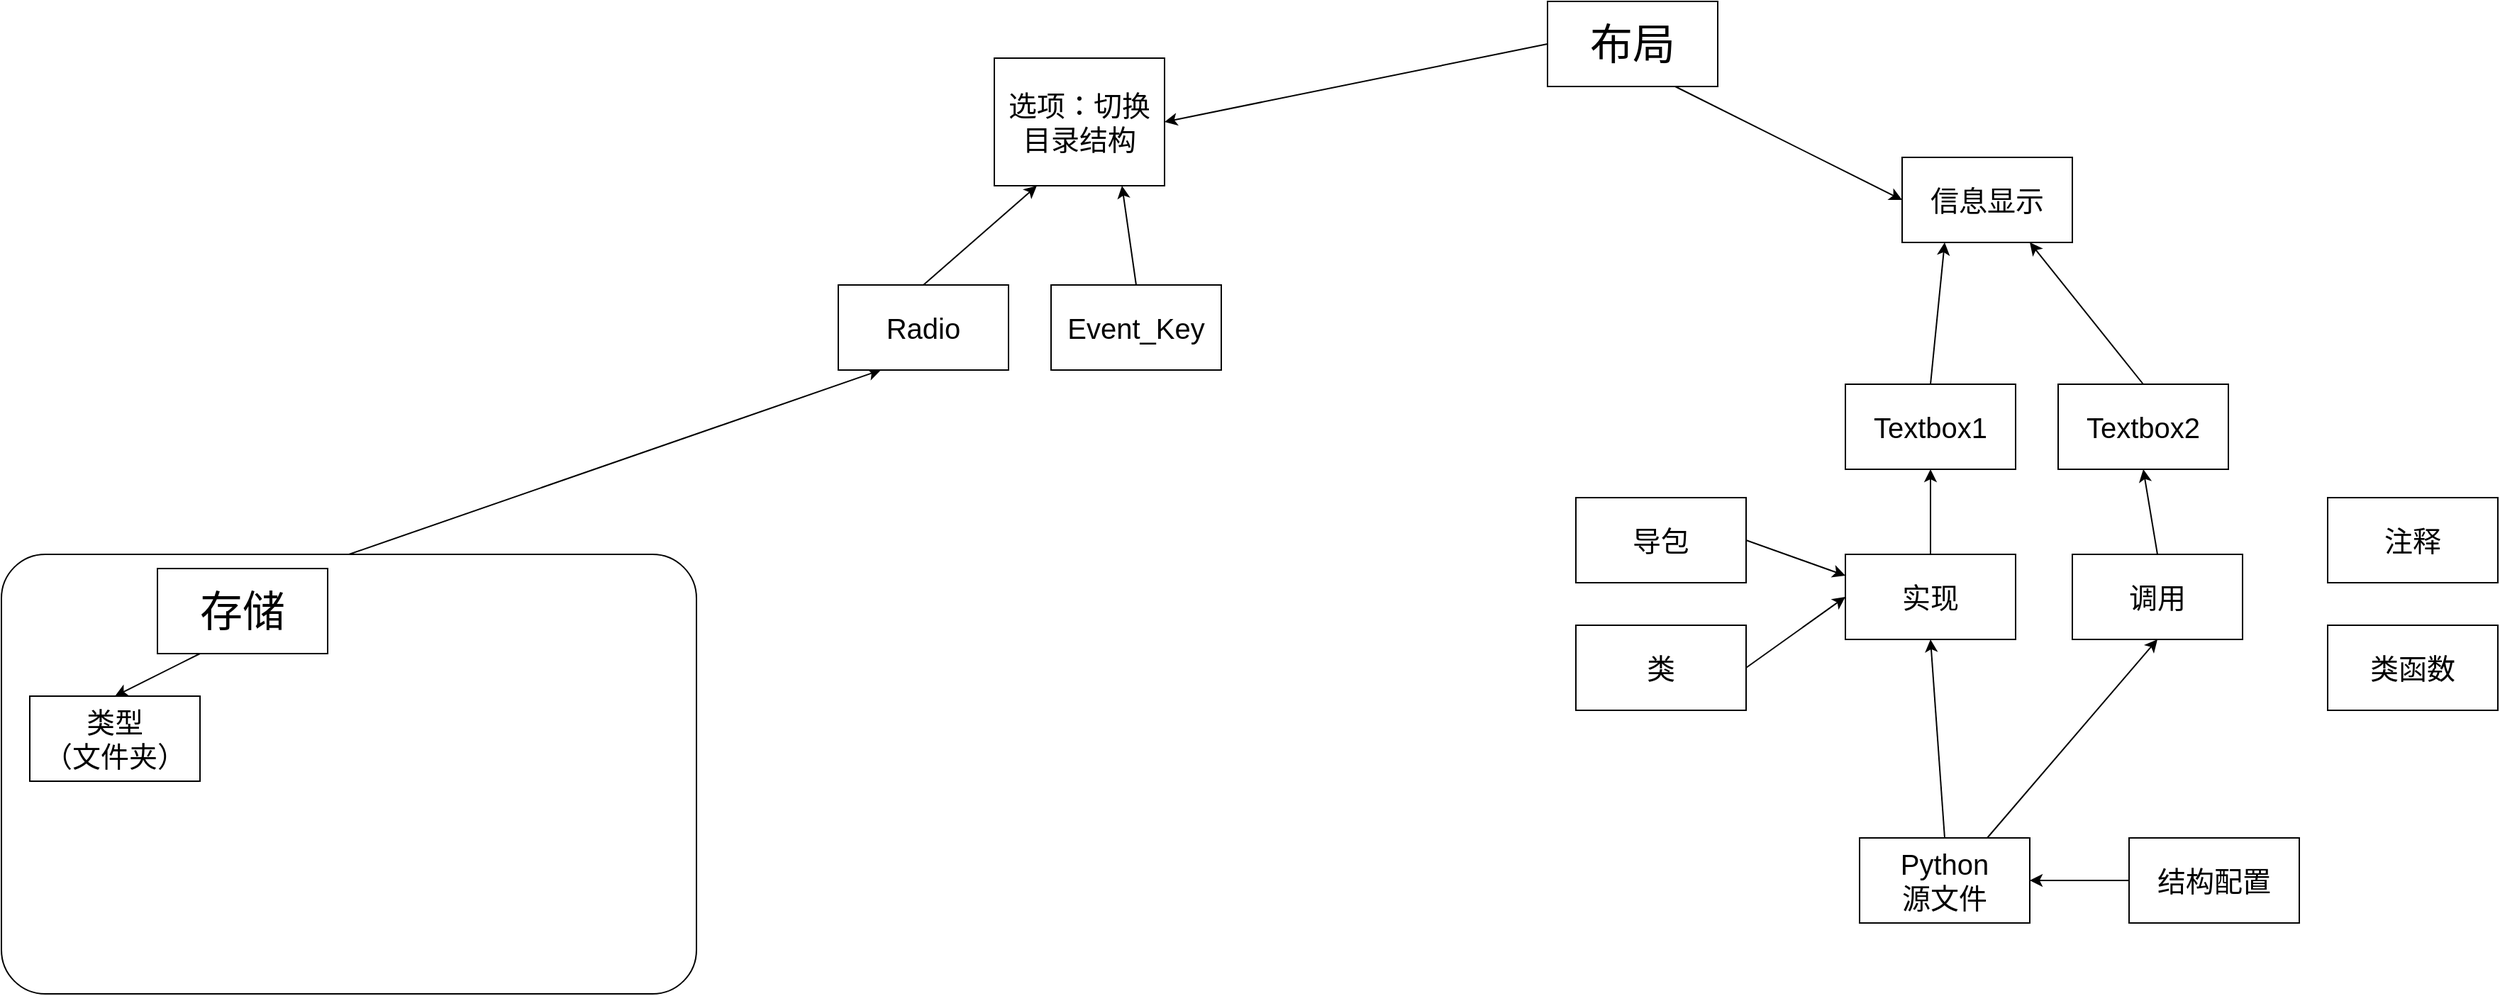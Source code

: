 <mxfile version="27.1.6">
  <diagram name="第 1 页" id="Wi3l6DF4ZGBBYkFDvaLa">
    <mxGraphModel dx="4031" dy="1238" grid="1" gridSize="10" guides="1" tooltips="1" connect="1" arrows="1" fold="1" page="1" pageScale="1" pageWidth="827" pageHeight="1169" math="0" shadow="0">
      <root>
        <mxCell id="0" />
        <mxCell id="1" parent="0" />
        <mxCell id="hiedMb1nIKJ2MyAVj1bg-25" style="edgeStyle=none;rounded=0;orthogonalLoop=1;jettySize=auto;html=1;exitX=0.5;exitY=0;exitDx=0;exitDy=0;entryX=0.25;entryY=1;entryDx=0;entryDy=0;" edge="1" parent="1" source="hiedMb1nIKJ2MyAVj1bg-24" target="hiedMb1nIKJ2MyAVj1bg-6">
          <mxGeometry relative="1" as="geometry" />
        </mxCell>
        <mxCell id="hiedMb1nIKJ2MyAVj1bg-24" value="" style="rounded=1;whiteSpace=wrap;html=1;arcSize=10;" vertex="1" parent="1">
          <mxGeometry x="-980" y="630" width="490" height="310" as="geometry" />
        </mxCell>
        <mxCell id="hiedMb1nIKJ2MyAVj1bg-3" style="rounded=0;orthogonalLoop=1;jettySize=auto;html=1;exitX=0;exitY=0.5;exitDx=0;exitDy=0;entryX=1;entryY=0.5;entryDx=0;entryDy=0;" edge="1" parent="1" source="hiedMb1nIKJ2MyAVj1bg-1" target="hiedMb1nIKJ2MyAVj1bg-2">
          <mxGeometry relative="1" as="geometry" />
        </mxCell>
        <mxCell id="hiedMb1nIKJ2MyAVj1bg-5" style="edgeStyle=none;rounded=0;orthogonalLoop=1;jettySize=auto;html=1;exitX=0.75;exitY=1;exitDx=0;exitDy=0;entryX=0;entryY=0.5;entryDx=0;entryDy=0;" edge="1" parent="1" source="hiedMb1nIKJ2MyAVj1bg-1" target="hiedMb1nIKJ2MyAVj1bg-4">
          <mxGeometry relative="1" as="geometry" />
        </mxCell>
        <mxCell id="hiedMb1nIKJ2MyAVj1bg-1" value="&lt;font style=&quot;font-size: 30px;&quot;&gt;布局&lt;/font&gt;" style="whiteSpace=wrap;html=1;" vertex="1" parent="1">
          <mxGeometry x="110" y="240" width="120" height="60" as="geometry" />
        </mxCell>
        <mxCell id="hiedMb1nIKJ2MyAVj1bg-2" value="&lt;font style=&quot;font-size: 20px;&quot;&gt;选项：切换目录结构&lt;/font&gt;" style="whiteSpace=wrap;html=1;" vertex="1" parent="1">
          <mxGeometry x="-280" y="280" width="120" height="90" as="geometry" />
        </mxCell>
        <mxCell id="hiedMb1nIKJ2MyAVj1bg-4" value="&lt;span style=&quot;font-size: 20px;&quot;&gt;信息显示&lt;/span&gt;" style="whiteSpace=wrap;html=1;" vertex="1" parent="1">
          <mxGeometry x="360" y="350" width="120" height="60" as="geometry" />
        </mxCell>
        <mxCell id="hiedMb1nIKJ2MyAVj1bg-8" style="edgeStyle=none;rounded=0;orthogonalLoop=1;jettySize=auto;html=1;exitX=0.5;exitY=0;exitDx=0;exitDy=0;entryX=0.25;entryY=1;entryDx=0;entryDy=0;" edge="1" parent="1" source="hiedMb1nIKJ2MyAVj1bg-6" target="hiedMb1nIKJ2MyAVj1bg-2">
          <mxGeometry relative="1" as="geometry" />
        </mxCell>
        <mxCell id="hiedMb1nIKJ2MyAVj1bg-6" value="&lt;font style=&quot;font-size: 20px;&quot;&gt;Radio&lt;/font&gt;" style="whiteSpace=wrap;html=1;" vertex="1" parent="1">
          <mxGeometry x="-390" y="440" width="120" height="60" as="geometry" />
        </mxCell>
        <mxCell id="hiedMb1nIKJ2MyAVj1bg-10" style="edgeStyle=none;rounded=0;orthogonalLoop=1;jettySize=auto;html=1;exitX=0.5;exitY=0;exitDx=0;exitDy=0;entryX=0.75;entryY=1;entryDx=0;entryDy=0;" edge="1" parent="1" source="hiedMb1nIKJ2MyAVj1bg-9" target="hiedMb1nIKJ2MyAVj1bg-2">
          <mxGeometry relative="1" as="geometry" />
        </mxCell>
        <mxCell id="hiedMb1nIKJ2MyAVj1bg-9" value="&lt;span style=&quot;font-size: 20px;&quot;&gt;Event_Key&lt;/span&gt;" style="whiteSpace=wrap;html=1;" vertex="1" parent="1">
          <mxGeometry x="-240" y="440" width="120" height="60" as="geometry" />
        </mxCell>
        <mxCell id="hiedMb1nIKJ2MyAVj1bg-13" style="edgeStyle=none;rounded=0;orthogonalLoop=1;jettySize=auto;html=1;exitX=0.25;exitY=1;exitDx=0;exitDy=0;entryX=0.5;entryY=0;entryDx=0;entryDy=0;" edge="1" parent="1" source="hiedMb1nIKJ2MyAVj1bg-11" target="hiedMb1nIKJ2MyAVj1bg-12">
          <mxGeometry relative="1" as="geometry" />
        </mxCell>
        <mxCell id="hiedMb1nIKJ2MyAVj1bg-11" value="&lt;font style=&quot;font-size: 30px;&quot;&gt;存储&lt;/font&gt;" style="whiteSpace=wrap;html=1;" vertex="1" parent="1">
          <mxGeometry x="-870" y="640" width="120" height="60" as="geometry" />
        </mxCell>
        <mxCell id="hiedMb1nIKJ2MyAVj1bg-12" value="&lt;span style=&quot;font-size: 20px;&quot;&gt;类型&lt;br&gt;（文件夹）&lt;/span&gt;" style="whiteSpace=wrap;html=1;" vertex="1" parent="1">
          <mxGeometry x="-960" y="730" width="120" height="60" as="geometry" />
        </mxCell>
        <mxCell id="hiedMb1nIKJ2MyAVj1bg-15" style="edgeStyle=none;rounded=0;orthogonalLoop=1;jettySize=auto;html=1;exitX=0.5;exitY=0;exitDx=0;exitDy=0;entryX=0.25;entryY=1;entryDx=0;entryDy=0;" edge="1" parent="1" source="hiedMb1nIKJ2MyAVj1bg-14" target="hiedMb1nIKJ2MyAVj1bg-4">
          <mxGeometry relative="1" as="geometry" />
        </mxCell>
        <mxCell id="hiedMb1nIKJ2MyAVj1bg-14" value="&lt;span style=&quot;font-size: 20px;&quot;&gt;Textbox1&lt;/span&gt;" style="whiteSpace=wrap;html=1;" vertex="1" parent="1">
          <mxGeometry x="320" y="510" width="120" height="60" as="geometry" />
        </mxCell>
        <mxCell id="hiedMb1nIKJ2MyAVj1bg-17" style="edgeStyle=none;rounded=0;orthogonalLoop=1;jettySize=auto;html=1;exitX=0.5;exitY=0;exitDx=0;exitDy=0;entryX=0.75;entryY=1;entryDx=0;entryDy=0;" edge="1" parent="1" source="hiedMb1nIKJ2MyAVj1bg-16" target="hiedMb1nIKJ2MyAVj1bg-4">
          <mxGeometry relative="1" as="geometry" />
        </mxCell>
        <mxCell id="hiedMb1nIKJ2MyAVj1bg-16" value="&lt;span style=&quot;font-size: 20px;&quot;&gt;Textbox2&lt;/span&gt;" style="whiteSpace=wrap;html=1;" vertex="1" parent="1">
          <mxGeometry x="470" y="510" width="120" height="60" as="geometry" />
        </mxCell>
        <mxCell id="hiedMb1nIKJ2MyAVj1bg-19" style="edgeStyle=none;rounded=0;orthogonalLoop=1;jettySize=auto;html=1;exitX=0.5;exitY=0;exitDx=0;exitDy=0;entryX=0.5;entryY=1;entryDx=0;entryDy=0;" edge="1" parent="1" source="hiedMb1nIKJ2MyAVj1bg-18" target="hiedMb1nIKJ2MyAVj1bg-14">
          <mxGeometry relative="1" as="geometry" />
        </mxCell>
        <mxCell id="hiedMb1nIKJ2MyAVj1bg-18" value="&lt;span style=&quot;font-size: 20px;&quot;&gt;实现&lt;/span&gt;" style="whiteSpace=wrap;html=1;" vertex="1" parent="1">
          <mxGeometry x="320" y="630" width="120" height="60" as="geometry" />
        </mxCell>
        <mxCell id="hiedMb1nIKJ2MyAVj1bg-31" style="edgeStyle=none;rounded=0;orthogonalLoop=1;jettySize=auto;html=1;exitX=0.5;exitY=0;exitDx=0;exitDy=0;entryX=0.5;entryY=1;entryDx=0;entryDy=0;" edge="1" parent="1" source="hiedMb1nIKJ2MyAVj1bg-20" target="hiedMb1nIKJ2MyAVj1bg-18">
          <mxGeometry relative="1" as="geometry" />
        </mxCell>
        <mxCell id="hiedMb1nIKJ2MyAVj1bg-32" style="edgeStyle=none;rounded=0;orthogonalLoop=1;jettySize=auto;html=1;exitX=0.75;exitY=0;exitDx=0;exitDy=0;entryX=0.5;entryY=1;entryDx=0;entryDy=0;" edge="1" parent="1" source="hiedMb1nIKJ2MyAVj1bg-20" target="hiedMb1nIKJ2MyAVj1bg-22">
          <mxGeometry relative="1" as="geometry" />
        </mxCell>
        <mxCell id="hiedMb1nIKJ2MyAVj1bg-20" value="&lt;span style=&quot;font-size: 20px;&quot;&gt;Python&lt;br&gt;源文件&lt;/span&gt;" style="whiteSpace=wrap;html=1;" vertex="1" parent="1">
          <mxGeometry x="330" y="830" width="120" height="60" as="geometry" />
        </mxCell>
        <mxCell id="hiedMb1nIKJ2MyAVj1bg-30" style="edgeStyle=none;rounded=0;orthogonalLoop=1;jettySize=auto;html=1;exitX=0;exitY=0.5;exitDx=0;exitDy=0;entryX=1;entryY=0.5;entryDx=0;entryDy=0;" edge="1" parent="1" source="hiedMb1nIKJ2MyAVj1bg-21" target="hiedMb1nIKJ2MyAVj1bg-20">
          <mxGeometry relative="1" as="geometry" />
        </mxCell>
        <mxCell id="hiedMb1nIKJ2MyAVj1bg-21" value="&lt;span style=&quot;font-size: 20px;&quot;&gt;结构配置&lt;/span&gt;" style="whiteSpace=wrap;html=1;" vertex="1" parent="1">
          <mxGeometry x="520" y="830" width="120" height="60" as="geometry" />
        </mxCell>
        <mxCell id="hiedMb1nIKJ2MyAVj1bg-23" style="edgeStyle=none;rounded=0;orthogonalLoop=1;jettySize=auto;html=1;exitX=0.5;exitY=0;exitDx=0;exitDy=0;entryX=0.5;entryY=1;entryDx=0;entryDy=0;" edge="1" parent="1" source="hiedMb1nIKJ2MyAVj1bg-22" target="hiedMb1nIKJ2MyAVj1bg-16">
          <mxGeometry relative="1" as="geometry" />
        </mxCell>
        <mxCell id="hiedMb1nIKJ2MyAVj1bg-22" value="&lt;span style=&quot;font-size: 20px;&quot;&gt;调用&lt;/span&gt;" style="whiteSpace=wrap;html=1;" vertex="1" parent="1">
          <mxGeometry x="480" y="630" width="120" height="60" as="geometry" />
        </mxCell>
        <mxCell id="hiedMb1nIKJ2MyAVj1bg-37" style="edgeStyle=none;rounded=0;orthogonalLoop=1;jettySize=auto;html=1;exitX=1;exitY=0.5;exitDx=0;exitDy=0;entryX=0;entryY=0.5;entryDx=0;entryDy=0;" edge="1" parent="1" source="hiedMb1nIKJ2MyAVj1bg-33" target="hiedMb1nIKJ2MyAVj1bg-18">
          <mxGeometry relative="1" as="geometry" />
        </mxCell>
        <mxCell id="hiedMb1nIKJ2MyAVj1bg-33" value="&lt;span style=&quot;font-size: 20px;&quot;&gt;类&lt;/span&gt;" style="whiteSpace=wrap;html=1;" vertex="1" parent="1">
          <mxGeometry x="130" y="680" width="120" height="60" as="geometry" />
        </mxCell>
        <mxCell id="hiedMb1nIKJ2MyAVj1bg-36" style="edgeStyle=none;rounded=0;orthogonalLoop=1;jettySize=auto;html=1;exitX=1;exitY=0.5;exitDx=0;exitDy=0;entryX=0;entryY=0.25;entryDx=0;entryDy=0;" edge="1" parent="1" source="hiedMb1nIKJ2MyAVj1bg-34" target="hiedMb1nIKJ2MyAVj1bg-18">
          <mxGeometry relative="1" as="geometry" />
        </mxCell>
        <mxCell id="hiedMb1nIKJ2MyAVj1bg-34" value="&lt;span style=&quot;font-size: 20px;&quot;&gt;导包&lt;/span&gt;" style="whiteSpace=wrap;html=1;" vertex="1" parent="1">
          <mxGeometry x="130" y="590" width="120" height="60" as="geometry" />
        </mxCell>
        <mxCell id="hiedMb1nIKJ2MyAVj1bg-38" value="&lt;span style=&quot;font-size: 20px;&quot;&gt;类函数&lt;/span&gt;" style="whiteSpace=wrap;html=1;" vertex="1" parent="1">
          <mxGeometry x="660" y="680" width="120" height="60" as="geometry" />
        </mxCell>
        <mxCell id="hiedMb1nIKJ2MyAVj1bg-39" value="&lt;span style=&quot;font-size: 20px;&quot;&gt;注释&lt;/span&gt;" style="whiteSpace=wrap;html=1;" vertex="1" parent="1">
          <mxGeometry x="660" y="590" width="120" height="60" as="geometry" />
        </mxCell>
      </root>
    </mxGraphModel>
  </diagram>
</mxfile>
